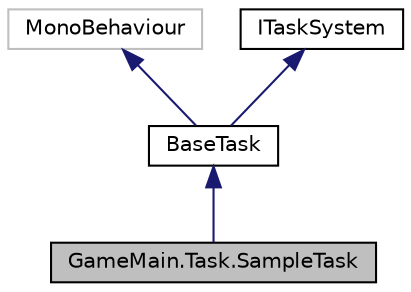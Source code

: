 digraph "GameMain.Task.SampleTask"
{
 // LATEX_PDF_SIZE
  edge [fontname="Helvetica",fontsize="10",labelfontname="Helvetica",labelfontsize="10"];
  node [fontname="Helvetica",fontsize="10",shape=record];
  Node1 [label="GameMain.Task.SampleTask",height=0.2,width=0.4,color="black", fillcolor="grey75", style="filled", fontcolor="black",tooltip=" "];
  Node2 -> Node1 [dir="back",color="midnightblue",fontsize="10",style="solid",fontname="Helvetica"];
  Node2 [label="BaseTask",height=0.2,width=0.4,color="black", fillcolor="white", style="filled",URL="$classModule_1_1Task_1_1BaseTask.html",tooltip="全てのタスクのベースクラス"];
  Node3 -> Node2 [dir="back",color="midnightblue",fontsize="10",style="solid",fontname="Helvetica"];
  Node3 [label="MonoBehaviour",height=0.2,width=0.4,color="grey75", fillcolor="white", style="filled",tooltip=" "];
  Node4 -> Node2 [dir="back",color="midnightblue",fontsize="10",style="solid",fontname="Helvetica"];
  Node4 [label="ITaskSystem",height=0.2,width=0.4,color="black", fillcolor="white", style="filled",URL="$interfaceModule_1_1Task_1_1ITaskSystem.html",tooltip="タスクにゲームループを適用するインターフェース"];
}
